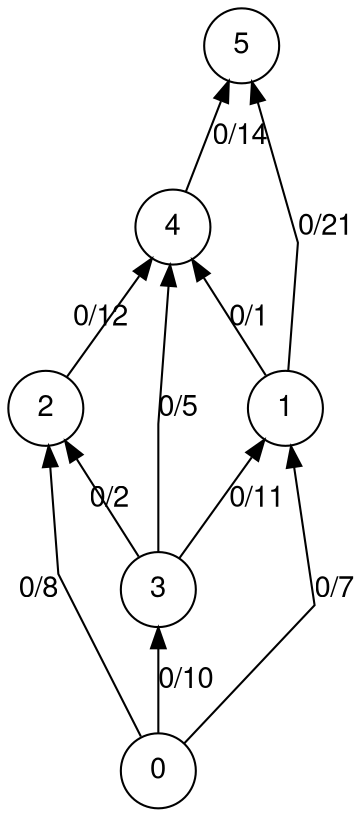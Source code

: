 digraph exported_graph {
	fontname="Helvetica,Arial,sans-serif"
	node [fontname="Helvetica,Arial,sans-serif"]
	edge [fontname="Helvetica,Arial,sans-serif"]
	rankdir = BT;
	splines = false;
	node [shape = circle];
	4 -> 5 [label = "0/14"]
	1 -> 5 [label = "0/21"]
	1 -> 4 [label = "0/1"]
	3 -> 1 [label = "0/11"]
	3 -> 2 [label = "0/2"]
	3 -> 4 [label = "0/5"]
	2 -> 4 [label = "0/12"]
	0 -> 1 [label = "0/7"]
	0 -> 3 [label = "0/10"]
	0 -> 2 [label = "0/8"]
}